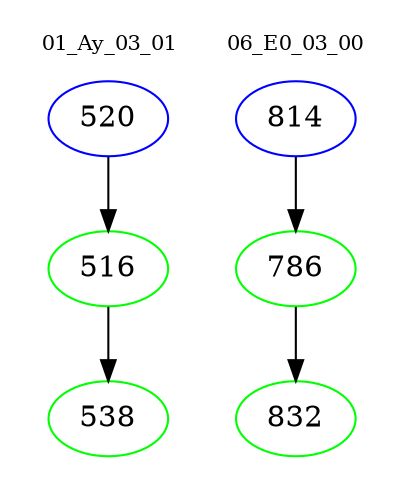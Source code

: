 digraph{
subgraph cluster_0 {
color = white
label = "01_Ay_03_01";
fontsize=10;
T0_520 [label="520", color="blue"]
T0_520 -> T0_516 [color="black"]
T0_516 [label="516", color="green"]
T0_516 -> T0_538 [color="black"]
T0_538 [label="538", color="green"]
}
subgraph cluster_1 {
color = white
label = "06_E0_03_00";
fontsize=10;
T1_814 [label="814", color="blue"]
T1_814 -> T1_786 [color="black"]
T1_786 [label="786", color="green"]
T1_786 -> T1_832 [color="black"]
T1_832 [label="832", color="green"]
}
}
